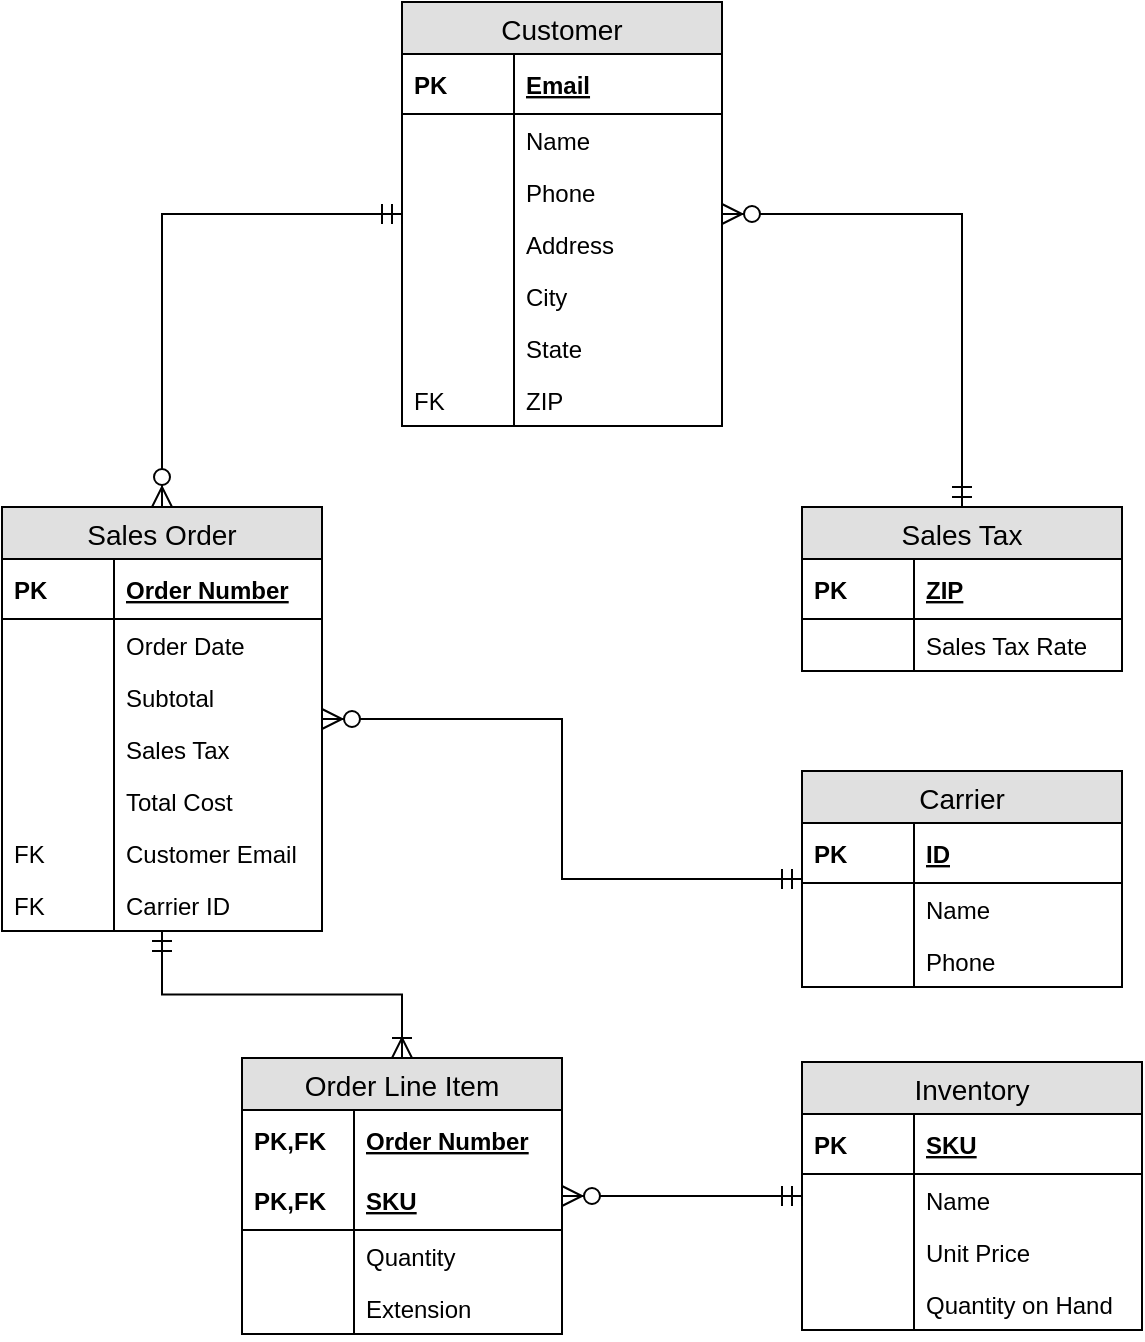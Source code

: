 <mxfile version="12.3.6" type="device" pages="1"><diagram id="n8NIu4-hTU3yLgcgcIxo" name="Page-1"><mxGraphModel dx="1422" dy="755" grid="1" gridSize="10" guides="1" tooltips="1" connect="1" arrows="1" fold="1" page="1" pageScale="1" pageWidth="850" pageHeight="1100" background="#ffffff" math="0" shadow="0"><root><mxCell id="0"/><mxCell id="1" parent="0"/><mxCell id="YxficZxkix4yaLLBivN3-89" style="edgeStyle=orthogonalEdgeStyle;rounded=0;orthogonalLoop=1;jettySize=auto;html=1;endSize=8;startSize=8;startArrow=ERmandOne;startFill=0;endArrow=ERzeroToMany;endFill=1;" parent="1" source="YxficZxkix4yaLLBivN3-41" target="YxficZxkix4yaLLBivN3-94" edge="1"><mxGeometry relative="1" as="geometry"><mxPoint x="200" y="310.5" as="targetPoint"/><Array as="points"><mxPoint x="200" y="175"/></Array></mxGeometry></mxCell><mxCell id="YxficZxkix4yaLLBivN3-41" value="Customer" style="swimlane;fontStyle=0;childLayout=stackLayout;horizontal=1;startSize=26;fillColor=#e0e0e0;horizontalStack=0;resizeParent=1;resizeParentMax=0;resizeLast=0;collapsible=1;marginBottom=0;swimlaneFillColor=#ffffff;align=center;fontSize=14;" parent="1" vertex="1"><mxGeometry x="320" y="69" width="160" height="212" as="geometry"/></mxCell><mxCell id="YxficZxkix4yaLLBivN3-44" value="Email" style="shape=partialRectangle;top=0;left=0;right=0;bottom=1;align=left;verticalAlign=middle;fillColor=none;spacingLeft=60;spacingRight=4;overflow=hidden;rotatable=0;points=[[0,0.5],[1,0.5]];portConstraint=eastwest;dropTarget=0;fontStyle=5;fontSize=12;" parent="YxficZxkix4yaLLBivN3-41" vertex="1"><mxGeometry y="26" width="160" height="30" as="geometry"/></mxCell><mxCell id="YxficZxkix4yaLLBivN3-45" value="PK" style="shape=partialRectangle;fontStyle=1;top=0;left=0;bottom=0;fillColor=none;align=left;verticalAlign=middle;spacingLeft=4;spacingRight=4;overflow=hidden;rotatable=0;points=[];portConstraint=eastwest;part=1;fontSize=12;" parent="YxficZxkix4yaLLBivN3-44" vertex="1" connectable="0"><mxGeometry width="56" height="30" as="geometry"/></mxCell><mxCell id="YxficZxkix4yaLLBivN3-46" value="Name" style="shape=partialRectangle;top=0;left=0;right=0;bottom=0;align=left;verticalAlign=top;fillColor=none;spacingLeft=60;spacingRight=4;overflow=hidden;rotatable=0;points=[[0,0.5],[1,0.5]];portConstraint=eastwest;dropTarget=0;fontSize=12;" parent="YxficZxkix4yaLLBivN3-41" vertex="1"><mxGeometry y="56" width="160" height="26" as="geometry"/></mxCell><mxCell id="YxficZxkix4yaLLBivN3-47" value="" style="shape=partialRectangle;top=0;left=0;bottom=0;fillColor=none;align=left;verticalAlign=top;spacingLeft=4;spacingRight=4;overflow=hidden;rotatable=0;points=[];portConstraint=eastwest;part=1;fontSize=12;" parent="YxficZxkix4yaLLBivN3-46" vertex="1" connectable="0"><mxGeometry width="56" height="26" as="geometry"/></mxCell><mxCell id="YxficZxkix4yaLLBivN3-48" value="Phone" style="shape=partialRectangle;top=0;left=0;right=0;bottom=0;align=left;verticalAlign=top;fillColor=none;spacingLeft=60;spacingRight=4;overflow=hidden;rotatable=0;points=[[0,0.5],[1,0.5]];portConstraint=eastwest;dropTarget=0;fontSize=12;" parent="YxficZxkix4yaLLBivN3-41" vertex="1"><mxGeometry y="82" width="160" height="26" as="geometry"/></mxCell><mxCell id="YxficZxkix4yaLLBivN3-49" value="" style="shape=partialRectangle;top=0;left=0;bottom=0;fillColor=none;align=left;verticalAlign=top;spacingLeft=4;spacingRight=4;overflow=hidden;rotatable=0;points=[];portConstraint=eastwest;part=1;fontSize=12;" parent="YxficZxkix4yaLLBivN3-48" vertex="1" connectable="0"><mxGeometry width="56" height="26" as="geometry"/></mxCell><mxCell id="YxficZxkix4yaLLBivN3-50" value="Address" style="shape=partialRectangle;top=0;left=0;right=0;bottom=0;align=left;verticalAlign=top;fillColor=none;spacingLeft=60;spacingRight=4;overflow=hidden;rotatable=0;points=[[0,0.5],[1,0.5]];portConstraint=eastwest;dropTarget=0;fontSize=12;" parent="YxficZxkix4yaLLBivN3-41" vertex="1"><mxGeometry y="108" width="160" height="26" as="geometry"/></mxCell><mxCell id="YxficZxkix4yaLLBivN3-51" value="" style="shape=partialRectangle;top=0;left=0;bottom=0;fillColor=none;align=left;verticalAlign=top;spacingLeft=4;spacingRight=4;overflow=hidden;rotatable=0;points=[];portConstraint=eastwest;part=1;fontSize=12;" parent="YxficZxkix4yaLLBivN3-50" vertex="1" connectable="0"><mxGeometry width="56" height="26" as="geometry"/></mxCell><mxCell id="YxficZxkix4yaLLBivN3-52" value="City" style="shape=partialRectangle;top=0;left=0;right=0;bottom=0;align=left;verticalAlign=top;fillColor=none;spacingLeft=60;spacingRight=4;overflow=hidden;rotatable=0;points=[[0,0.5],[1,0.5]];portConstraint=eastwest;dropTarget=0;fontSize=12;" parent="YxficZxkix4yaLLBivN3-41" vertex="1"><mxGeometry y="134" width="160" height="26" as="geometry"/></mxCell><mxCell id="YxficZxkix4yaLLBivN3-53" value="" style="shape=partialRectangle;top=0;left=0;bottom=0;fillColor=none;align=left;verticalAlign=top;spacingLeft=4;spacingRight=4;overflow=hidden;rotatable=0;points=[];portConstraint=eastwest;part=1;fontSize=12;" parent="YxficZxkix4yaLLBivN3-52" vertex="1" connectable="0"><mxGeometry width="56" height="26" as="geometry"/></mxCell><mxCell id="YxficZxkix4yaLLBivN3-54" value="State" style="shape=partialRectangle;top=0;left=0;right=0;bottom=0;align=left;verticalAlign=top;fillColor=none;spacingLeft=60;spacingRight=4;overflow=hidden;rotatable=0;points=[[0,0.5],[1,0.5]];portConstraint=eastwest;dropTarget=0;fontSize=12;" parent="YxficZxkix4yaLLBivN3-41" vertex="1"><mxGeometry y="160" width="160" height="26" as="geometry"/></mxCell><mxCell id="YxficZxkix4yaLLBivN3-55" value="" style="shape=partialRectangle;top=0;left=0;bottom=0;fillColor=none;align=left;verticalAlign=top;spacingLeft=4;spacingRight=4;overflow=hidden;rotatable=0;points=[];portConstraint=eastwest;part=1;fontSize=12;" parent="YxficZxkix4yaLLBivN3-54" vertex="1" connectable="0"><mxGeometry width="56" height="26" as="geometry"/></mxCell><mxCell id="YxficZxkix4yaLLBivN3-56" value="ZIP" style="shape=partialRectangle;top=0;left=0;right=0;bottom=0;align=left;verticalAlign=top;fillColor=none;spacingLeft=60;spacingRight=4;overflow=hidden;rotatable=0;points=[[0,0.5],[1,0.5]];portConstraint=eastwest;dropTarget=0;fontSize=12;" parent="YxficZxkix4yaLLBivN3-41" vertex="1"><mxGeometry y="186" width="160" height="26" as="geometry"/></mxCell><mxCell id="YxficZxkix4yaLLBivN3-57" value="FK" style="shape=partialRectangle;top=0;left=0;bottom=0;fillColor=none;align=left;verticalAlign=top;spacingLeft=4;spacingRight=4;overflow=hidden;rotatable=0;points=[];portConstraint=eastwest;part=1;fontSize=12;" parent="YxficZxkix4yaLLBivN3-56" vertex="1" connectable="0"><mxGeometry width="56" height="26" as="geometry"/></mxCell><mxCell id="YxficZxkix4yaLLBivN3-90" style="edgeStyle=orthogonalEdgeStyle;rounded=0;orthogonalLoop=1;jettySize=auto;html=1;endSize=8;startSize=8;startArrow=ERmandOne;startFill=0;endArrow=ERzeroToMany;endFill=1;" parent="1" source="YxficZxkix4yaLLBivN3-58" target="YxficZxkix4yaLLBivN3-94" edge="1"><mxGeometry relative="1" as="geometry"><mxPoint x="280" y="441" as="targetPoint"/></mxGeometry></mxCell><mxCell id="YxficZxkix4yaLLBivN3-58" value="Carrier" style="swimlane;fontStyle=0;childLayout=stackLayout;horizontal=1;startSize=26;fillColor=#e0e0e0;horizontalStack=0;resizeParent=1;resizeParentMax=0;resizeLast=0;collapsible=1;marginBottom=0;swimlaneFillColor=#ffffff;align=center;fontSize=14;" parent="1" vertex="1"><mxGeometry x="520" y="453.5" width="160" height="108" as="geometry"/></mxCell><mxCell id="YxficZxkix4yaLLBivN3-59" value="ID" style="shape=partialRectangle;top=0;left=0;right=0;bottom=1;align=left;verticalAlign=middle;fillColor=none;spacingLeft=60;spacingRight=4;overflow=hidden;rotatable=0;points=[[0,0.5],[1,0.5]];portConstraint=eastwest;dropTarget=0;fontStyle=5;fontSize=12;" parent="YxficZxkix4yaLLBivN3-58" vertex="1"><mxGeometry y="26" width="160" height="30" as="geometry"/></mxCell><mxCell id="YxficZxkix4yaLLBivN3-60" value="PK" style="shape=partialRectangle;fontStyle=1;top=0;left=0;bottom=0;fillColor=none;align=left;verticalAlign=middle;spacingLeft=4;spacingRight=4;overflow=hidden;rotatable=0;points=[];portConstraint=eastwest;part=1;fontSize=12;" parent="YxficZxkix4yaLLBivN3-59" vertex="1" connectable="0"><mxGeometry width="56" height="30" as="geometry"/></mxCell><mxCell id="YxficZxkix4yaLLBivN3-61" value="Name" style="shape=partialRectangle;top=0;left=0;right=0;bottom=0;align=left;verticalAlign=top;fillColor=none;spacingLeft=60;spacingRight=4;overflow=hidden;rotatable=0;points=[[0,0.5],[1,0.5]];portConstraint=eastwest;dropTarget=0;fontSize=12;" parent="YxficZxkix4yaLLBivN3-58" vertex="1"><mxGeometry y="56" width="160" height="26" as="geometry"/></mxCell><mxCell id="YxficZxkix4yaLLBivN3-62" value="" style="shape=partialRectangle;top=0;left=0;bottom=0;fillColor=none;align=left;verticalAlign=top;spacingLeft=4;spacingRight=4;overflow=hidden;rotatable=0;points=[];portConstraint=eastwest;part=1;fontSize=12;" parent="YxficZxkix4yaLLBivN3-61" vertex="1" connectable="0"><mxGeometry width="56" height="26" as="geometry"/></mxCell><mxCell id="YxficZxkix4yaLLBivN3-63" value="Phone" style="shape=partialRectangle;top=0;left=0;right=0;bottom=0;align=left;verticalAlign=top;fillColor=none;spacingLeft=60;spacingRight=4;overflow=hidden;rotatable=0;points=[[0,0.5],[1,0.5]];portConstraint=eastwest;dropTarget=0;fontSize=12;" parent="YxficZxkix4yaLLBivN3-58" vertex="1"><mxGeometry y="82" width="160" height="26" as="geometry"/></mxCell><mxCell id="YxficZxkix4yaLLBivN3-64" value="" style="shape=partialRectangle;top=0;left=0;bottom=0;fillColor=none;align=left;verticalAlign=top;spacingLeft=4;spacingRight=4;overflow=hidden;rotatable=0;points=[];portConstraint=eastwest;part=1;fontSize=12;" parent="YxficZxkix4yaLLBivN3-63" vertex="1" connectable="0"><mxGeometry width="56" height="26" as="geometry"/></mxCell><mxCell id="YxficZxkix4yaLLBivN3-91" style="edgeStyle=orthogonalEdgeStyle;rounded=0;orthogonalLoop=1;jettySize=auto;html=1;startArrow=ERmandOne;startFill=0;startSize=8;endArrow=ERzeroToMany;endFill=1;endSize=8;" parent="1" source="YxficZxkix4yaLLBivN3-82" target="YxficZxkix4yaLLBivN3-41" edge="1"><mxGeometry relative="1" as="geometry"><Array as="points"><mxPoint x="600" y="175"/></Array></mxGeometry></mxCell><mxCell id="YxficZxkix4yaLLBivN3-82" value="Sales Tax" style="swimlane;fontStyle=0;childLayout=stackLayout;horizontal=1;startSize=26;fillColor=#e0e0e0;horizontalStack=0;resizeParent=1;resizeParentMax=0;resizeLast=0;collapsible=1;marginBottom=0;swimlaneFillColor=#ffffff;align=center;fontSize=14;" parent="1" vertex="1"><mxGeometry x="520" y="321.5" width="160" height="82" as="geometry"/></mxCell><mxCell id="YxficZxkix4yaLLBivN3-83" value="ZIP" style="shape=partialRectangle;top=0;left=0;right=0;bottom=1;align=left;verticalAlign=middle;fillColor=none;spacingLeft=60;spacingRight=4;overflow=hidden;rotatable=0;points=[[0,0.5],[1,0.5]];portConstraint=eastwest;dropTarget=0;fontStyle=5;fontSize=12;" parent="YxficZxkix4yaLLBivN3-82" vertex="1"><mxGeometry y="26" width="160" height="30" as="geometry"/></mxCell><mxCell id="YxficZxkix4yaLLBivN3-84" value="PK" style="shape=partialRectangle;fontStyle=1;top=0;left=0;bottom=0;fillColor=none;align=left;verticalAlign=middle;spacingLeft=4;spacingRight=4;overflow=hidden;rotatable=0;points=[];portConstraint=eastwest;part=1;fontSize=12;" parent="YxficZxkix4yaLLBivN3-83" vertex="1" connectable="0"><mxGeometry width="56" height="30" as="geometry"/></mxCell><mxCell id="YxficZxkix4yaLLBivN3-85" value="Sales Tax Rate" style="shape=partialRectangle;top=0;left=0;right=0;bottom=0;align=left;verticalAlign=top;fillColor=none;spacingLeft=60;spacingRight=4;overflow=hidden;rotatable=0;points=[[0,0.5],[1,0.5]];portConstraint=eastwest;dropTarget=0;fontSize=12;" parent="YxficZxkix4yaLLBivN3-82" vertex="1"><mxGeometry y="56" width="160" height="26" as="geometry"/></mxCell><mxCell id="YxficZxkix4yaLLBivN3-86" value="" style="shape=partialRectangle;top=0;left=0;bottom=0;fillColor=none;align=left;verticalAlign=top;spacingLeft=4;spacingRight=4;overflow=hidden;rotatable=0;points=[];portConstraint=eastwest;part=1;fontSize=12;" parent="YxficZxkix4yaLLBivN3-85" vertex="1" connectable="0"><mxGeometry width="56" height="26" as="geometry"/></mxCell><mxCell id="YxficZxkix4yaLLBivN3-159" style="edgeStyle=orthogonalEdgeStyle;rounded=0;orthogonalLoop=1;jettySize=auto;html=1;startArrow=ERmandOne;startFill=0;startSize=8;endArrow=ERzeroToMany;endFill=1;endSize=8;" parent="1" source="YxficZxkix4yaLLBivN3-73" target="YxficZxkix4yaLLBivN3-150" edge="1"><mxGeometry relative="1" as="geometry"/></mxCell><mxCell id="YxficZxkix4yaLLBivN3-73" value="Inventory" style="swimlane;fontStyle=0;childLayout=stackLayout;horizontal=1;startSize=26;fillColor=#e0e0e0;horizontalStack=0;resizeParent=1;resizeParentMax=0;resizeLast=0;collapsible=1;marginBottom=0;swimlaneFillColor=#ffffff;align=center;fontSize=14;" parent="1" vertex="1"><mxGeometry x="520" y="599" width="170" height="134" as="geometry"/></mxCell><mxCell id="YxficZxkix4yaLLBivN3-74" value="SKU" style="shape=partialRectangle;top=0;left=0;right=0;bottom=1;align=left;verticalAlign=middle;fillColor=none;spacingLeft=60;spacingRight=4;overflow=hidden;rotatable=0;points=[[0,0.5],[1,0.5]];portConstraint=eastwest;dropTarget=0;fontStyle=5;fontSize=12;" parent="YxficZxkix4yaLLBivN3-73" vertex="1"><mxGeometry y="26" width="170" height="30" as="geometry"/></mxCell><mxCell id="YxficZxkix4yaLLBivN3-75" value="PK" style="shape=partialRectangle;fontStyle=1;top=0;left=0;bottom=0;fillColor=none;align=left;verticalAlign=middle;spacingLeft=4;spacingRight=4;overflow=hidden;rotatable=0;points=[];portConstraint=eastwest;part=1;fontSize=12;" parent="YxficZxkix4yaLLBivN3-74" vertex="1" connectable="0"><mxGeometry width="56" height="30" as="geometry"/></mxCell><mxCell id="YxficZxkix4yaLLBivN3-148" value="Name" style="shape=partialRectangle;top=0;left=0;right=0;bottom=0;align=left;verticalAlign=top;fillColor=none;spacingLeft=60;spacingRight=4;overflow=hidden;rotatable=0;points=[[0,0.5],[1,0.5]];portConstraint=eastwest;dropTarget=0;fontSize=12;" parent="YxficZxkix4yaLLBivN3-73" vertex="1"><mxGeometry y="56" width="170" height="26" as="geometry"/></mxCell><mxCell id="YxficZxkix4yaLLBivN3-149" value="" style="shape=partialRectangle;top=0;left=0;bottom=0;fillColor=none;align=left;verticalAlign=top;spacingLeft=4;spacingRight=4;overflow=hidden;rotatable=0;points=[];portConstraint=eastwest;part=1;fontSize=12;" parent="YxficZxkix4yaLLBivN3-148" vertex="1" connectable="0"><mxGeometry width="56" height="26" as="geometry"/></mxCell><mxCell id="YxficZxkix4yaLLBivN3-78" value="Unit Price" style="shape=partialRectangle;top=0;left=0;right=0;bottom=0;align=left;verticalAlign=top;fillColor=none;spacingLeft=60;spacingRight=4;overflow=hidden;rotatable=0;points=[[0,0.5],[1,0.5]];portConstraint=eastwest;dropTarget=0;fontSize=12;" parent="YxficZxkix4yaLLBivN3-73" vertex="1"><mxGeometry y="82" width="170" height="26" as="geometry"/></mxCell><mxCell id="YxficZxkix4yaLLBivN3-79" value="" style="shape=partialRectangle;top=0;left=0;bottom=0;fillColor=none;align=left;verticalAlign=top;spacingLeft=4;spacingRight=4;overflow=hidden;rotatable=0;points=[];portConstraint=eastwest;part=1;fontSize=12;" parent="YxficZxkix4yaLLBivN3-78" vertex="1" connectable="0"><mxGeometry width="56" height="26" as="geometry"/></mxCell><mxCell id="YxficZxkix4yaLLBivN3-80" value="Quantity on Hand" style="shape=partialRectangle;top=0;left=0;right=0;bottom=0;align=left;verticalAlign=top;fillColor=none;spacingLeft=60;spacingRight=4;overflow=hidden;rotatable=0;points=[[0,0.5],[1,0.5]];portConstraint=eastwest;dropTarget=0;fontSize=12;" parent="YxficZxkix4yaLLBivN3-73" vertex="1"><mxGeometry y="108" width="170" height="26" as="geometry"/></mxCell><mxCell id="YxficZxkix4yaLLBivN3-81" value="" style="shape=partialRectangle;top=0;left=0;bottom=0;fillColor=none;align=left;verticalAlign=top;spacingLeft=4;spacingRight=4;overflow=hidden;rotatable=0;points=[];portConstraint=eastwest;part=1;fontSize=12;" parent="YxficZxkix4yaLLBivN3-80" vertex="1" connectable="0"><mxGeometry width="56" height="26" as="geometry"/></mxCell><mxCell id="YxficZxkix4yaLLBivN3-94" value="Sales Order" style="swimlane;fontStyle=0;childLayout=stackLayout;horizontal=1;startSize=26;fillColor=#e0e0e0;horizontalStack=0;resizeParent=1;resizeParentMax=0;resizeLast=0;collapsible=1;marginBottom=0;swimlaneFillColor=#ffffff;align=center;fontSize=14;" parent="1" vertex="1"><mxGeometry x="120" y="321.5" width="160" height="212" as="geometry"/></mxCell><mxCell id="YxficZxkix4yaLLBivN3-135" value="Order Number" style="shape=partialRectangle;top=0;left=0;right=0;bottom=1;align=left;verticalAlign=middle;fillColor=none;spacingLeft=60;spacingRight=4;overflow=hidden;rotatable=0;points=[[0,0.5],[1,0.5]];portConstraint=eastwest;dropTarget=0;fontStyle=5;fontSize=12;" parent="YxficZxkix4yaLLBivN3-94" vertex="1"><mxGeometry y="26" width="160" height="30" as="geometry"/></mxCell><mxCell id="YxficZxkix4yaLLBivN3-136" value="PK" style="shape=partialRectangle;fontStyle=1;top=0;left=0;bottom=0;fillColor=none;align=left;verticalAlign=middle;spacingLeft=4;spacingRight=4;overflow=hidden;rotatable=0;points=[];portConstraint=eastwest;part=1;fontSize=12;" parent="YxficZxkix4yaLLBivN3-135" vertex="1" connectable="0"><mxGeometry width="56" height="30" as="geometry"/></mxCell><mxCell id="YxficZxkix4yaLLBivN3-101" value="Order Date" style="shape=partialRectangle;top=0;left=0;right=0;bottom=0;align=left;verticalAlign=top;fillColor=none;spacingLeft=60;spacingRight=4;overflow=hidden;rotatable=0;points=[[0,0.5],[1,0.5]];portConstraint=eastwest;dropTarget=0;fontSize=12;" parent="YxficZxkix4yaLLBivN3-94" vertex="1"><mxGeometry y="56" width="160" height="26" as="geometry"/></mxCell><mxCell id="YxficZxkix4yaLLBivN3-102" value="" style="shape=partialRectangle;top=0;left=0;bottom=0;fillColor=none;align=left;verticalAlign=top;spacingLeft=4;spacingRight=4;overflow=hidden;rotatable=0;points=[];portConstraint=eastwest;part=1;fontSize=12;" parent="YxficZxkix4yaLLBivN3-101" vertex="1" connectable="0"><mxGeometry width="56" height="26" as="geometry"/></mxCell><mxCell id="YxficZxkix4yaLLBivN3-111" value="Subtotal&#10;" style="shape=partialRectangle;top=0;left=0;right=0;bottom=0;align=left;verticalAlign=top;fillColor=none;spacingLeft=60;spacingRight=4;overflow=hidden;rotatable=0;points=[[0,0.5],[1,0.5]];portConstraint=eastwest;dropTarget=0;fontSize=12;" parent="YxficZxkix4yaLLBivN3-94" vertex="1"><mxGeometry y="82" width="160" height="26" as="geometry"/></mxCell><mxCell id="YxficZxkix4yaLLBivN3-112" value="" style="shape=partialRectangle;top=0;left=0;bottom=0;fillColor=none;align=left;verticalAlign=top;spacingLeft=4;spacingRight=4;overflow=hidden;rotatable=0;points=[];portConstraint=eastwest;part=1;fontSize=12;" parent="YxficZxkix4yaLLBivN3-111" vertex="1" connectable="0"><mxGeometry width="56" height="26" as="geometry"/></mxCell><mxCell id="YxficZxkix4yaLLBivN3-113" value="Sales Tax&#10;" style="shape=partialRectangle;top=0;left=0;right=0;bottom=0;align=left;verticalAlign=top;fillColor=none;spacingLeft=60;spacingRight=4;overflow=hidden;rotatable=0;points=[[0,0.5],[1,0.5]];portConstraint=eastwest;dropTarget=0;fontSize=12;" parent="YxficZxkix4yaLLBivN3-94" vertex="1"><mxGeometry y="108" width="160" height="26" as="geometry"/></mxCell><mxCell id="YxficZxkix4yaLLBivN3-114" value="" style="shape=partialRectangle;top=0;left=0;bottom=0;fillColor=none;align=left;verticalAlign=top;spacingLeft=4;spacingRight=4;overflow=hidden;rotatable=0;points=[];portConstraint=eastwest;part=1;fontSize=12;" parent="YxficZxkix4yaLLBivN3-113" vertex="1" connectable="0"><mxGeometry width="56" height="26" as="geometry"/></mxCell><mxCell id="YxficZxkix4yaLLBivN3-115" value="Total Cost&#10;" style="shape=partialRectangle;top=0;left=0;right=0;bottom=0;align=left;verticalAlign=top;fillColor=none;spacingLeft=60;spacingRight=4;overflow=hidden;rotatable=0;points=[[0,0.5],[1,0.5]];portConstraint=eastwest;dropTarget=0;fontSize=12;" parent="YxficZxkix4yaLLBivN3-94" vertex="1"><mxGeometry y="134" width="160" height="26" as="geometry"/></mxCell><mxCell id="YxficZxkix4yaLLBivN3-116" value="" style="shape=partialRectangle;top=0;left=0;bottom=0;fillColor=none;align=left;verticalAlign=top;spacingLeft=4;spacingRight=4;overflow=hidden;rotatable=0;points=[];portConstraint=eastwest;part=1;fontSize=12;" parent="YxficZxkix4yaLLBivN3-115" vertex="1" connectable="0"><mxGeometry width="56" height="26" as="geometry"/></mxCell><mxCell id="YxficZxkix4yaLLBivN3-125" value="Customer Email&#10;" style="shape=partialRectangle;top=0;left=0;right=0;bottom=0;align=left;verticalAlign=top;fillColor=none;spacingLeft=60;spacingRight=4;overflow=hidden;rotatable=0;points=[[0,0.5],[1,0.5]];portConstraint=eastwest;dropTarget=0;fontSize=12;" parent="YxficZxkix4yaLLBivN3-94" vertex="1"><mxGeometry y="160" width="160" height="26" as="geometry"/></mxCell><mxCell id="YxficZxkix4yaLLBivN3-126" value="FK" style="shape=partialRectangle;top=0;left=0;bottom=0;fillColor=none;align=left;verticalAlign=top;spacingLeft=4;spacingRight=4;overflow=hidden;rotatable=0;points=[];portConstraint=eastwest;part=1;fontSize=12;" parent="YxficZxkix4yaLLBivN3-125" vertex="1" connectable="0"><mxGeometry width="56" height="26" as="geometry"/></mxCell><mxCell id="YxficZxkix4yaLLBivN3-127" value="Carrier ID&#10;" style="shape=partialRectangle;top=0;left=0;right=0;bottom=0;align=left;verticalAlign=top;fillColor=none;spacingLeft=60;spacingRight=4;overflow=hidden;rotatable=0;points=[[0,0.5],[1,0.5]];portConstraint=eastwest;dropTarget=0;fontSize=12;" parent="YxficZxkix4yaLLBivN3-94" vertex="1"><mxGeometry y="186" width="160" height="26" as="geometry"/></mxCell><mxCell id="YxficZxkix4yaLLBivN3-128" value="FK" style="shape=partialRectangle;top=0;left=0;bottom=0;fillColor=none;align=left;verticalAlign=top;spacingLeft=4;spacingRight=4;overflow=hidden;rotatable=0;points=[];portConstraint=eastwest;part=1;fontSize=12;" parent="YxficZxkix4yaLLBivN3-127" vertex="1" connectable="0"><mxGeometry width="56" height="26" as="geometry"/></mxCell><mxCell id="YxficZxkix4yaLLBivN3-160" style="edgeStyle=orthogonalEdgeStyle;rounded=0;orthogonalLoop=1;jettySize=auto;html=1;startArrow=ERoneToMany;startFill=0;startSize=8;endArrow=ERmandOne;endFill=0;endSize=8;" parent="1" source="YxficZxkix4yaLLBivN3-150" target="YxficZxkix4yaLLBivN3-94" edge="1"><mxGeometry relative="1" as="geometry"/></mxCell><mxCell id="YxficZxkix4yaLLBivN3-150" value="Order Line Item" style="swimlane;fontStyle=0;childLayout=stackLayout;horizontal=1;startSize=26;fillColor=#e0e0e0;horizontalStack=0;resizeParent=1;resizeParentMax=0;resizeLast=0;collapsible=1;marginBottom=0;swimlaneFillColor=#ffffff;align=center;fontSize=14;" parent="1" vertex="1"><mxGeometry x="240" y="597" width="160" height="138" as="geometry"/></mxCell><mxCell id="YxficZxkix4yaLLBivN3-151" value="Order Number" style="shape=partialRectangle;top=0;left=0;right=0;bottom=0;align=left;verticalAlign=middle;fillColor=none;spacingLeft=60;spacingRight=4;overflow=hidden;rotatable=0;points=[[0,0.5],[1,0.5]];portConstraint=eastwest;dropTarget=0;fontStyle=5;fontSize=12;" parent="YxficZxkix4yaLLBivN3-150" vertex="1"><mxGeometry y="26" width="160" height="30" as="geometry"/></mxCell><mxCell id="YxficZxkix4yaLLBivN3-152" value="PK,FK" style="shape=partialRectangle;fontStyle=1;top=0;left=0;bottom=0;fillColor=none;align=left;verticalAlign=middle;spacingLeft=4;spacingRight=4;overflow=hidden;rotatable=0;points=[];portConstraint=eastwest;part=1;fontSize=12;" parent="YxficZxkix4yaLLBivN3-151" vertex="1" connectable="0"><mxGeometry width="56" height="30" as="geometry"/></mxCell><mxCell id="YxficZxkix4yaLLBivN3-153" value="SKU" style="shape=partialRectangle;top=0;left=0;right=0;bottom=1;align=left;verticalAlign=middle;fillColor=none;spacingLeft=60;spacingRight=4;overflow=hidden;rotatable=0;points=[[0,0.5],[1,0.5]];portConstraint=eastwest;dropTarget=0;fontStyle=5;fontSize=12;" parent="YxficZxkix4yaLLBivN3-150" vertex="1"><mxGeometry y="56" width="160" height="30" as="geometry"/></mxCell><mxCell id="YxficZxkix4yaLLBivN3-154" value="PK,FK" style="shape=partialRectangle;fontStyle=1;top=0;left=0;bottom=0;fillColor=none;align=left;verticalAlign=middle;spacingLeft=4;spacingRight=4;overflow=hidden;rotatable=0;points=[];portConstraint=eastwest;part=1;fontSize=12;" parent="YxficZxkix4yaLLBivN3-153" vertex="1" connectable="0"><mxGeometry width="56" height="30" as="geometry"/></mxCell><mxCell id="YxficZxkix4yaLLBivN3-155" value="Quantity" style="shape=partialRectangle;top=0;left=0;right=0;bottom=0;align=left;verticalAlign=top;fillColor=none;spacingLeft=60;spacingRight=4;overflow=hidden;rotatable=0;points=[[0,0.5],[1,0.5]];portConstraint=eastwest;dropTarget=0;fontSize=12;" parent="YxficZxkix4yaLLBivN3-150" vertex="1"><mxGeometry y="86" width="160" height="26" as="geometry"/></mxCell><mxCell id="YxficZxkix4yaLLBivN3-156" value="" style="shape=partialRectangle;top=0;left=0;bottom=0;fillColor=none;align=left;verticalAlign=top;spacingLeft=4;spacingRight=4;overflow=hidden;rotatable=0;points=[];portConstraint=eastwest;part=1;fontSize=12;" parent="YxficZxkix4yaLLBivN3-155" vertex="1" connectable="0"><mxGeometry width="56" height="26" as="geometry"/></mxCell><mxCell id="YxficZxkix4yaLLBivN3-157" value="Extension" style="shape=partialRectangle;top=0;left=0;right=0;bottom=0;align=left;verticalAlign=top;fillColor=none;spacingLeft=60;spacingRight=4;overflow=hidden;rotatable=0;points=[[0,0.5],[1,0.5]];portConstraint=eastwest;dropTarget=0;fontSize=12;" parent="YxficZxkix4yaLLBivN3-150" vertex="1"><mxGeometry y="112" width="160" height="26" as="geometry"/></mxCell><mxCell id="YxficZxkix4yaLLBivN3-158" value="" style="shape=partialRectangle;top=0;left=0;bottom=0;fillColor=none;align=left;verticalAlign=top;spacingLeft=4;spacingRight=4;overflow=hidden;rotatable=0;points=[];portConstraint=eastwest;part=1;fontSize=12;" parent="YxficZxkix4yaLLBivN3-157" vertex="1" connectable="0"><mxGeometry width="56" height="26" as="geometry"/></mxCell></root></mxGraphModel></diagram></mxfile>